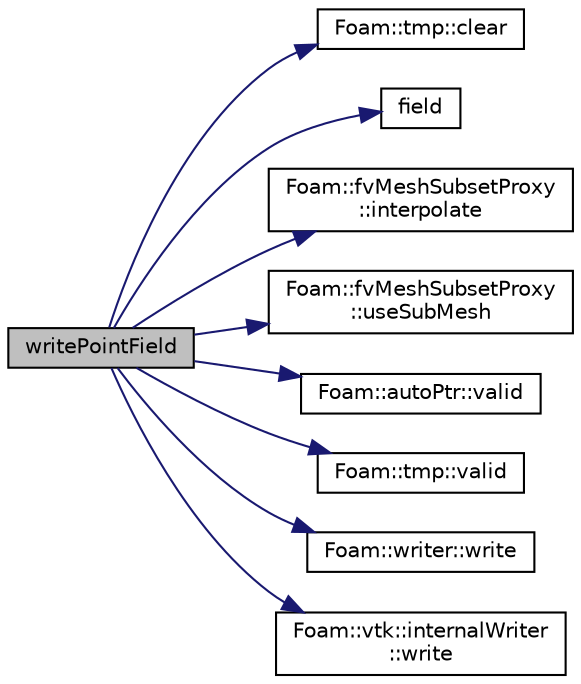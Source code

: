 digraph "writePointField"
{
  bgcolor="transparent";
  edge [fontname="Helvetica",fontsize="10",labelfontname="Helvetica",labelfontsize="10"];
  node [fontname="Helvetica",fontsize="10",shape=record];
  rankdir="LR";
  Node1 [label="writePointField",height=0.2,width=0.4,color="black", fillcolor="grey75", style="filled" fontcolor="black"];
  Node1 -> Node2 [color="midnightblue",fontsize="10",style="solid",fontname="Helvetica"];
  Node2 [label="Foam::tmp::clear",height=0.2,width=0.4,color="black",URL="$classFoam_1_1tmp.html#a744d77770479796c03558e962630ded5",tooltip="If object pointer points to valid object: delete object and set pointer to nullptr. "];
  Node1 -> Node3 [color="midnightblue",fontsize="10",style="solid",fontname="Helvetica"];
  Node3 [label="field",height=0.2,width=0.4,color="black",URL="$combustion_2reactingFoam_2setRDeltaT_8H.html#a9698eee39c0e58c7c0df6fe1a4cc3168"];
  Node1 -> Node4 [color="midnightblue",fontsize="10",style="solid",fontname="Helvetica"];
  Node4 [label="Foam::fvMeshSubsetProxy\l::interpolate",height=0.2,width=0.4,color="black",URL="$classFoam_1_1fvMeshSubsetProxy.html#acdddbc90cba2cd4677d16b392d4a0cac",tooltip="Wrapper for field or the subsetted field. "];
  Node1 -> Node5 [color="midnightblue",fontsize="10",style="solid",fontname="Helvetica"];
  Node5 [label="Foam::fvMeshSubsetProxy\l::useSubMesh",height=0.2,width=0.4,color="black",URL="$classFoam_1_1fvMeshSubsetProxy.html#a82eaadb23951b8e3916d392ba4d4d9a1",tooltip="Check if a sub-mesh is being used. "];
  Node1 -> Node6 [color="midnightblue",fontsize="10",style="solid",fontname="Helvetica"];
  Node6 [label="Foam::autoPtr::valid",height=0.2,width=0.4,color="black",URL="$classFoam_1_1autoPtr.html#a99f77f09f364b20c3a30ab6bffa4c24b",tooltip="True if the managed pointer is non-null. "];
  Node1 -> Node7 [color="midnightblue",fontsize="10",style="solid",fontname="Helvetica"];
  Node7 [label="Foam::tmp::valid",height=0.2,width=0.4,color="black",URL="$classFoam_1_1tmp.html#a99f77f09f364b20c3a30ab6bffa4c24b",tooltip="True if this is a non-null managed pointer, or is a const object reference. "];
  Node1 -> Node8 [color="midnightblue",fontsize="10",style="solid",fontname="Helvetica"];
  Node8 [label="Foam::writer::write",height=0.2,width=0.4,color="black",URL="$classFoam_1_1writer.html#aaca136aec2fd0928a759748a6dd9e078",tooltip="General entry point for writing. "];
  Node1 -> Node9 [color="midnightblue",fontsize="10",style="solid",fontname="Helvetica"];
  Node9 [label="Foam::vtk::internalWriter\l::write",height=0.2,width=0.4,color="black",URL="$classFoam_1_1vtk_1_1internalWriter.html#ac9c014eb73b7df49897e7f337fad99f4",tooltip="Write point field. "];
}
